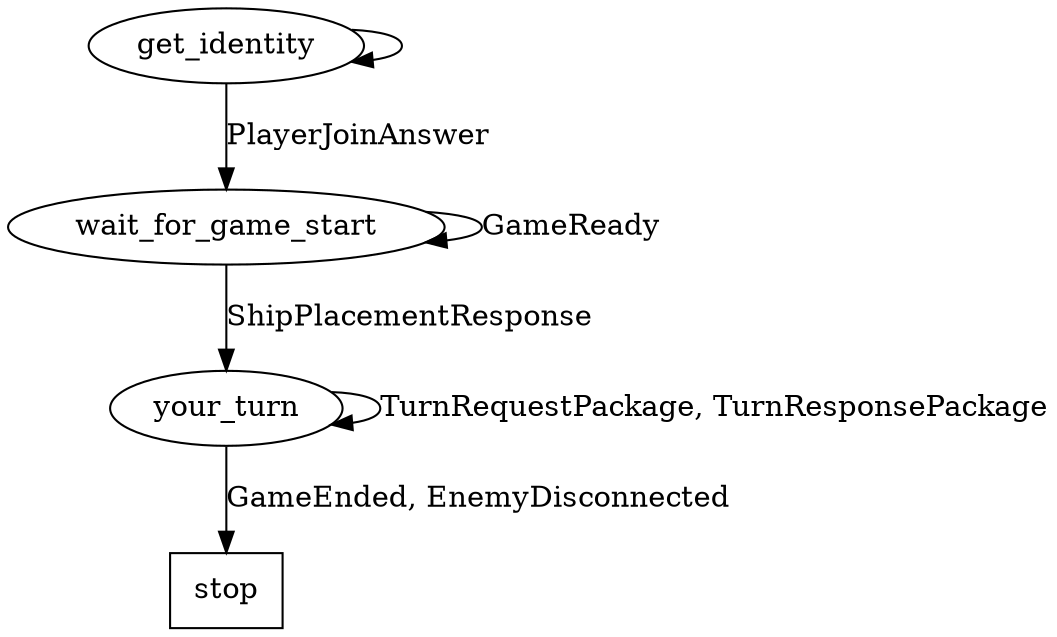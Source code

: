 digraph ClientStatemachine {
    get_identity
    wait_for_game_start
    your_turn
    stop [shape=record]

    get_identity -> wait_for_game_start [label="PlayerJoinAnswer"]
    get_identity -> get_identity

    wait_for_game_start -> wait_for_game_start [label="GameReady"]
    wait_for_game_start -> your_turn [label="ShipPlacementResponse"]

    your_turn -> your_turn [label="TurnRequestPackage, TurnResponsePackage"]
    your_turn -> stop [label="GameEnded, EnemyDisconnected"]
}
